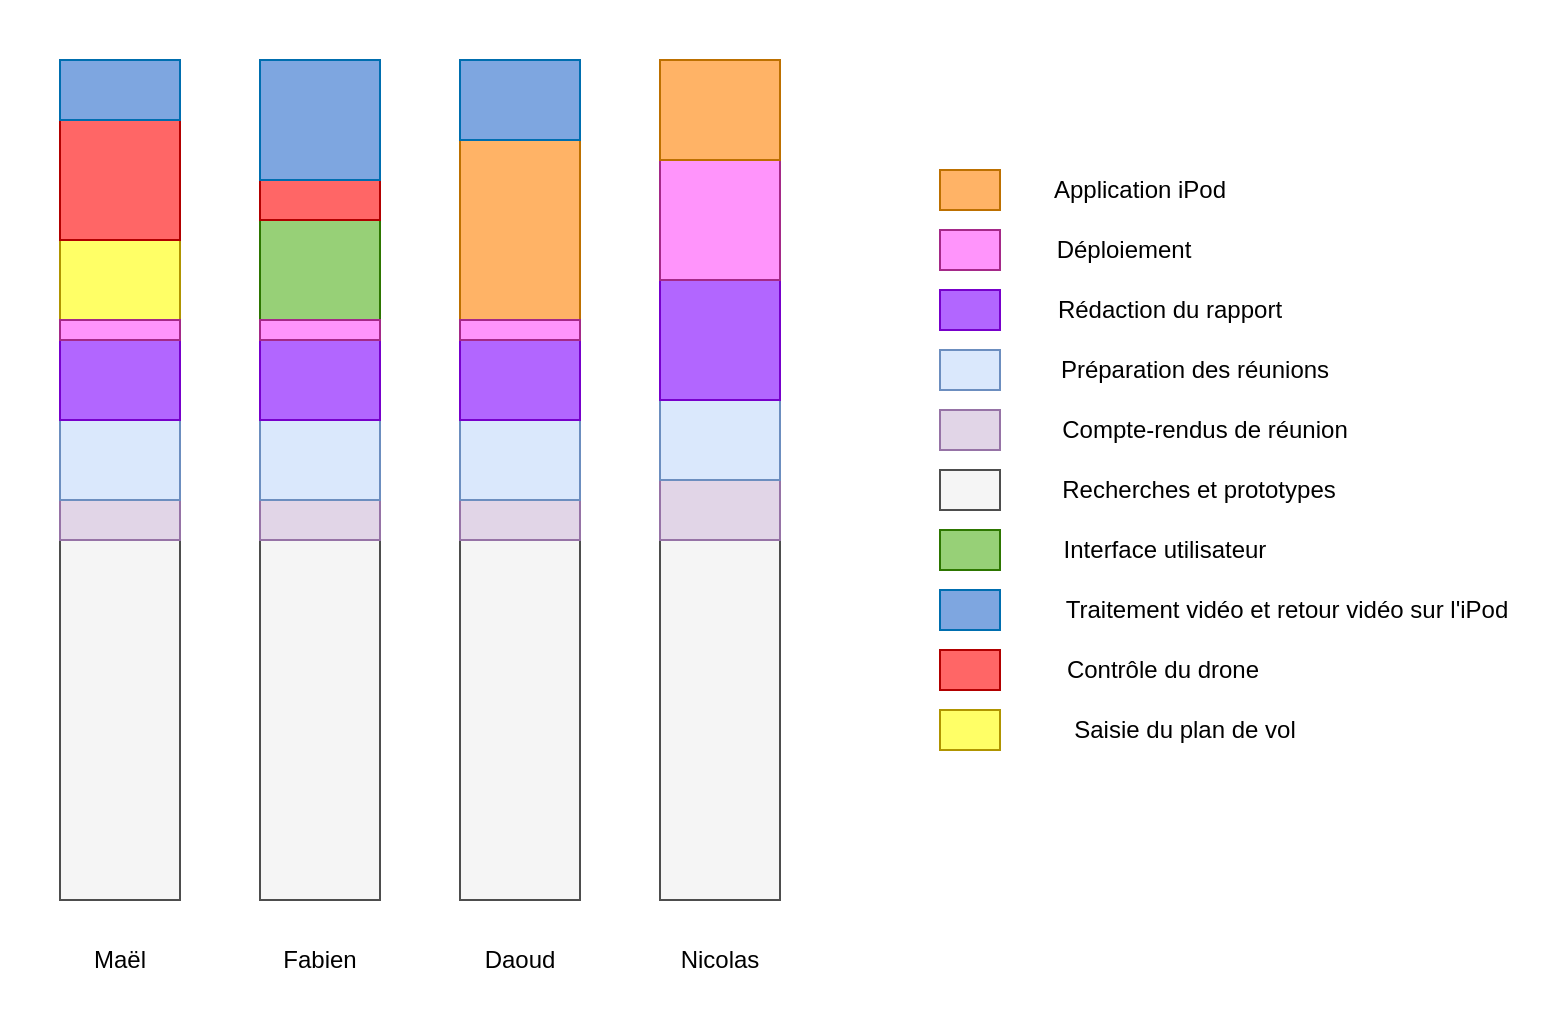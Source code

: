 <mxfile version="10.6.5" type="device"><diagram id="KouR8VgxpfYK5iQ2qFSU" name="Page-1"><mxGraphModel dx="840" dy="595" grid="1" gridSize="10" guides="1" tooltips="1" connect="1" arrows="1" fold="1" page="1" pageScale="1" pageWidth="850" pageHeight="1100" math="0" shadow="0"><root><mxCell id="0"/><mxCell id="1" parent="0"/><mxCell id="Hxjo4slNbwZ1tnMG9N81-1" value="" style="rounded=0;whiteSpace=wrap;html=1;fillColor=#f5f5f5;strokeColor=#4D4D4D;fontColor=#333333;" parent="1" vertex="1"><mxGeometry x="220" y="340" width="60" height="180" as="geometry"/></mxCell><mxCell id="Hxjo4slNbwZ1tnMG9N81-2" value="" style="rounded=0;whiteSpace=wrap;html=1;fillColor=#f5f5f5;strokeColor=#4D4D4D;fontColor=#333333;" parent="1" vertex="1"><mxGeometry x="320" y="340" width="60" height="180" as="geometry"/></mxCell><mxCell id="Hxjo4slNbwZ1tnMG9N81-3" value="" style="rounded=0;whiteSpace=wrap;html=1;fillColor=#f5f5f5;strokeColor=#4D4D4D;fontColor=#333333;" parent="1" vertex="1"><mxGeometry x="420" y="340" width="60" height="180" as="geometry"/></mxCell><mxCell id="Hxjo4slNbwZ1tnMG9N81-4" value="" style="rounded=0;whiteSpace=wrap;html=1;fillColor=#f5f5f5;strokeColor=#4D4D4D;fontColor=#333333;" parent="1" vertex="1"><mxGeometry x="520" y="340" width="60" height="180" as="geometry"/></mxCell><mxCell id="Hxjo4slNbwZ1tnMG9N81-5" value="" style="rounded=0;whiteSpace=wrap;html=1;fillColor=#e1d5e7;strokeColor=#9673a6;" parent="1" vertex="1"><mxGeometry x="220" y="320" width="60" height="20" as="geometry"/></mxCell><mxCell id="Hxjo4slNbwZ1tnMG9N81-6" value="" style="rounded=0;whiteSpace=wrap;html=1;fillColor=#e1d5e7;strokeColor=#9673a6;" parent="1" vertex="1"><mxGeometry x="320" y="320" width="60" height="20" as="geometry"/></mxCell><mxCell id="Hxjo4slNbwZ1tnMG9N81-7" value="" style="rounded=0;whiteSpace=wrap;html=1;fillColor=#e1d5e7;strokeColor=#9673a6;" parent="1" vertex="1"><mxGeometry x="420" y="320" width="60" height="20" as="geometry"/></mxCell><mxCell id="Hxjo4slNbwZ1tnMG9N81-8" value="" style="rounded=0;whiteSpace=wrap;html=1;fillColor=#e1d5e7;strokeColor=#9673a6;" parent="1" vertex="1"><mxGeometry x="520" y="310" width="60" height="30" as="geometry"/></mxCell><mxCell id="Hxjo4slNbwZ1tnMG9N81-9" value="" style="rounded=0;whiteSpace=wrap;html=1;fillColor=#FFFF66;strokeColor=#B09500;fontColor=#ffffff;" parent="1" vertex="1"><mxGeometry x="220" y="190" width="60" height="40" as="geometry"/></mxCell><mxCell id="Hxjo4slNbwZ1tnMG9N81-10" value="" style="rounded=0;whiteSpace=wrap;html=1;fillColor=#FF6666;strokeColor=#B20000;fontColor=#ffffff;" parent="1" vertex="1"><mxGeometry x="220" y="130" width="60" height="60" as="geometry"/></mxCell><mxCell id="Hxjo4slNbwZ1tnMG9N81-11" value="" style="rounded=0;whiteSpace=wrap;html=1;fillColor=#7EA6E0;strokeColor=#006EAF;fontColor=#ffffff;" parent="1" vertex="1"><mxGeometry x="220" y="100" width="60" height="30" as="geometry"/></mxCell><mxCell id="Hxjo4slNbwZ1tnMG9N81-12" value="" style="rounded=0;whiteSpace=wrap;html=1;fillColor=#97D077;strokeColor=#2D7600;fontColor=#ffffff;" parent="1" vertex="1"><mxGeometry x="320" y="180" width="60" height="50" as="geometry"/></mxCell><mxCell id="Hxjo4slNbwZ1tnMG9N81-13" value="" style="rounded=0;whiteSpace=wrap;html=1;fillColor=#FF6666;strokeColor=#B20000;fontColor=#ffffff;" parent="1" vertex="1"><mxGeometry x="320" y="160" width="60" height="20" as="geometry"/></mxCell><mxCell id="Hxjo4slNbwZ1tnMG9N81-14" value="" style="rounded=0;whiteSpace=wrap;html=1;fillColor=#7EA6E0;strokeColor=#006EAF;fontColor=#ffffff;" parent="1" vertex="1"><mxGeometry x="320" y="100" width="60" height="60" as="geometry"/></mxCell><mxCell id="Hxjo4slNbwZ1tnMG9N81-16" value="" style="rounded=0;whiteSpace=wrap;html=1;fillColor=#FFB366;strokeColor=#BD7000;fontColor=#ffffff;" parent="1" vertex="1"><mxGeometry x="420" y="140" width="60" height="90" as="geometry"/></mxCell><mxCell id="Hxjo4slNbwZ1tnMG9N81-17" value="" style="rounded=0;whiteSpace=wrap;html=1;fillColor=#7EA6E0;strokeColor=#006EAF;fontColor=#ffffff;" parent="1" vertex="1"><mxGeometry x="420" y="100" width="60" height="40" as="geometry"/></mxCell><mxCell id="Hxjo4slNbwZ1tnMG9N81-18" value="" style="rounded=0;whiteSpace=wrap;html=1;fillColor=#dae8fc;strokeColor=#6c8ebf;" parent="1" vertex="1"><mxGeometry x="220" y="280" width="60" height="40" as="geometry"/></mxCell><mxCell id="Hxjo4slNbwZ1tnMG9N81-19" value="" style="rounded=0;whiteSpace=wrap;html=1;fillColor=#dae8fc;strokeColor=#6c8ebf;" parent="1" vertex="1"><mxGeometry x="320" y="280" width="60" height="40" as="geometry"/></mxCell><mxCell id="Hxjo4slNbwZ1tnMG9N81-20" value="" style="rounded=0;whiteSpace=wrap;html=1;fillColor=#dae8fc;strokeColor=#6c8ebf;" parent="1" vertex="1"><mxGeometry x="420" y="280" width="60" height="40" as="geometry"/></mxCell><mxCell id="Hxjo4slNbwZ1tnMG9N81-21" value="" style="rounded=0;whiteSpace=wrap;html=1;fillColor=#dae8fc;strokeColor=#6c8ebf;" parent="1" vertex="1"><mxGeometry x="520" y="270" width="60" height="40" as="geometry"/></mxCell><mxCell id="Hxjo4slNbwZ1tnMG9N81-23" value="" style="rounded=0;whiteSpace=wrap;html=1;fillColor=#B266FF;strokeColor=#7700CC;fontColor=#ffffff;" parent="1" vertex="1"><mxGeometry x="220" y="240" width="60" height="40" as="geometry"/></mxCell><mxCell id="Hxjo4slNbwZ1tnMG9N81-24" value="" style="rounded=0;whiteSpace=wrap;html=1;fillColor=#B266FF;strokeColor=#7700CC;fontColor=#ffffff;" parent="1" vertex="1"><mxGeometry x="320" y="240" width="60" height="40" as="geometry"/></mxCell><mxCell id="Hxjo4slNbwZ1tnMG9N81-25" value="" style="rounded=0;whiteSpace=wrap;html=1;fillColor=#B266FF;strokeColor=#7700CC;fontColor=#ffffff;" parent="1" vertex="1"><mxGeometry x="420" y="240" width="60" height="40" as="geometry"/></mxCell><mxCell id="Hxjo4slNbwZ1tnMG9N81-26" value="" style="rounded=0;whiteSpace=wrap;html=1;fillColor=#B266FF;strokeColor=#7700CC;fontColor=#ffffff;" parent="1" vertex="1"><mxGeometry x="520" y="210" width="60" height="60" as="geometry"/></mxCell><mxCell id="Hxjo4slNbwZ1tnMG9N81-27" value="" style="rounded=0;whiteSpace=wrap;html=1;fillColor=#FF94FB;strokeColor=#A52988;fontColor=#ffffff;" parent="1" vertex="1"><mxGeometry x="520" y="150" width="60" height="60" as="geometry"/></mxCell><mxCell id="Hxjo4slNbwZ1tnMG9N81-28" value="" style="rounded=0;whiteSpace=wrap;html=1;fillColor=#FF94FB;strokeColor=#A52988;fontColor=#ffffff;" parent="1" vertex="1"><mxGeometry x="220" y="230" width="60" height="10" as="geometry"/></mxCell><mxCell id="Hxjo4slNbwZ1tnMG9N81-29" value="" style="rounded=0;whiteSpace=wrap;html=1;fillColor=#FF94FB;strokeColor=#A52988;fontColor=#ffffff;" parent="1" vertex="1"><mxGeometry x="320" y="230" width="60" height="10" as="geometry"/></mxCell><mxCell id="Hxjo4slNbwZ1tnMG9N81-30" value="" style="rounded=0;whiteSpace=wrap;html=1;fillColor=#FF94FB;strokeColor=#A52988;fontColor=#ffffff;" parent="1" vertex="1"><mxGeometry x="420" y="230" width="60" height="10" as="geometry"/></mxCell><mxCell id="Hxjo4slNbwZ1tnMG9N81-31" value="" style="rounded=0;whiteSpace=wrap;html=1;fillColor=#FFB366;strokeColor=#BD7000;fontColor=#ffffff;" parent="1" vertex="1"><mxGeometry x="520" y="100" width="60" height="50" as="geometry"/></mxCell><mxCell id="Hxjo4slNbwZ1tnMG9N81-32" value="" style="rounded=0;whiteSpace=wrap;html=1;fillColor=#FFB366;strokeColor=#BD7000;fontColor=#ffffff;" parent="1" vertex="1"><mxGeometry x="660" y="155" width="30" height="20" as="geometry"/></mxCell><mxCell id="Hxjo4slNbwZ1tnMG9N81-33" value="" style="rounded=0;whiteSpace=wrap;html=1;fillColor=#FF94FB;strokeColor=#A52988;fontColor=#ffffff;" parent="1" vertex="1"><mxGeometry x="660" y="185" width="30" height="20" as="geometry"/></mxCell><mxCell id="Hxjo4slNbwZ1tnMG9N81-34" value="" style="rounded=0;whiteSpace=wrap;html=1;fillColor=#B266FF;strokeColor=#7700CC;fontColor=#ffffff;" parent="1" vertex="1"><mxGeometry x="660" y="215" width="30" height="20" as="geometry"/></mxCell><mxCell id="Hxjo4slNbwZ1tnMG9N81-35" value="" style="rounded=0;whiteSpace=wrap;html=1;fillColor=#dae8fc;strokeColor=#6c8ebf;" parent="1" vertex="1"><mxGeometry x="660" y="245" width="30" height="20" as="geometry"/></mxCell><mxCell id="Hxjo4slNbwZ1tnMG9N81-36" value="" style="rounded=0;whiteSpace=wrap;html=1;fillColor=#e1d5e7;strokeColor=#9673a6;" parent="1" vertex="1"><mxGeometry x="660" y="275" width="30" height="20" as="geometry"/></mxCell><mxCell id="Hxjo4slNbwZ1tnMG9N81-37" value="" style="rounded=0;whiteSpace=wrap;html=1;fillColor=#f5f5f5;strokeColor=#4D4D4D;fontColor=#333333;" parent="1" vertex="1"><mxGeometry x="660" y="305" width="30" height="20" as="geometry"/></mxCell><mxCell id="Hxjo4slNbwZ1tnMG9N81-38" value="" style="rounded=0;whiteSpace=wrap;html=1;fillColor=#97D077;strokeColor=#2D7600;fontColor=#ffffff;" parent="1" vertex="1"><mxGeometry x="660" y="335" width="30" height="20" as="geometry"/></mxCell><mxCell id="Hxjo4slNbwZ1tnMG9N81-39" value="" style="rounded=0;whiteSpace=wrap;html=1;fillColor=#7EA6E0;strokeColor=#006EAF;fontColor=#ffffff;" parent="1" vertex="1"><mxGeometry x="660" y="365" width="30" height="20" as="geometry"/></mxCell><mxCell id="Hxjo4slNbwZ1tnMG9N81-40" value="" style="rounded=0;whiteSpace=wrap;html=1;fillColor=#FF6666;strokeColor=#B20000;fontColor=#ffffff;" parent="1" vertex="1"><mxGeometry x="660" y="395" width="30" height="20" as="geometry"/></mxCell><mxCell id="Hxjo4slNbwZ1tnMG9N81-41" value="" style="rounded=0;whiteSpace=wrap;html=1;fillColor=#FFFF66;strokeColor=#B09500;fontColor=#ffffff;" parent="1" vertex="1"><mxGeometry x="660" y="425" width="30" height="20" as="geometry"/></mxCell><mxCell id="Hxjo4slNbwZ1tnMG9N81-42" value="&lt;div align=&quot;left&quot;&gt;Application iPod&lt;/div&gt;" style="text;html=1;strokeColor=none;fillColor=none;align=center;verticalAlign=middle;whiteSpace=wrap;rounded=0;" parent="1" vertex="1"><mxGeometry x="700" y="155" width="120" height="20" as="geometry"/></mxCell><mxCell id="Hxjo4slNbwZ1tnMG9N81-43" value="&lt;div align=&quot;left&quot;&gt;Déploiement&lt;/div&gt;" style="text;html=1;strokeColor=none;fillColor=none;align=center;verticalAlign=middle;whiteSpace=wrap;rounded=0;" parent="1" vertex="1"><mxGeometry x="707" y="185" width="90" height="20" as="geometry"/></mxCell><mxCell id="Hxjo4slNbwZ1tnMG9N81-45" value="&lt;div align=&quot;left&quot;&gt;Rédaction du rapport&lt;/div&gt;" style="text;html=1;strokeColor=none;fillColor=none;align=center;verticalAlign=middle;whiteSpace=wrap;rounded=0;" parent="1" vertex="1"><mxGeometry x="715" y="215" width="120" height="20" as="geometry"/></mxCell><mxCell id="Hxjo4slNbwZ1tnMG9N81-46" value="Préparation des réunions" style="text;html=1;strokeColor=none;fillColor=none;align=center;verticalAlign=middle;whiteSpace=wrap;rounded=0;" parent="1" vertex="1"><mxGeometry x="715" y="245" width="145" height="20" as="geometry"/></mxCell><mxCell id="Hxjo4slNbwZ1tnMG9N81-47" value="Compte-rendus de réunion" style="text;html=1;strokeColor=none;fillColor=none;align=center;verticalAlign=middle;whiteSpace=wrap;rounded=0;" parent="1" vertex="1"><mxGeometry x="716" y="275" width="153" height="20" as="geometry"/></mxCell><mxCell id="Hxjo4slNbwZ1tnMG9N81-48" value="Recherches et prototypes" style="text;html=1;strokeColor=none;fillColor=none;align=center;verticalAlign=middle;whiteSpace=wrap;rounded=0;" parent="1" vertex="1"><mxGeometry x="716.5" y="305" width="145" height="20" as="geometry"/></mxCell><mxCell id="Hxjo4slNbwZ1tnMG9N81-49" value="Interface utilisateur" style="text;html=1;strokeColor=none;fillColor=none;align=center;verticalAlign=middle;whiteSpace=wrap;rounded=0;" parent="1" vertex="1"><mxGeometry x="716" y="335" width="113" height="20" as="geometry"/></mxCell><mxCell id="Hxjo4slNbwZ1tnMG9N81-50" value="Traitement vidéo et retour vidéo sur l'iPod" style="text;html=1;strokeColor=none;fillColor=none;align=center;verticalAlign=middle;whiteSpace=wrap;rounded=0;" parent="1" vertex="1"><mxGeometry x="718.5" y="365" width="229" height="20" as="geometry"/></mxCell><mxCell id="Hxjo4slNbwZ1tnMG9N81-51" value="Contrôle du drone" style="text;html=1;strokeColor=none;fillColor=none;align=center;verticalAlign=middle;whiteSpace=wrap;rounded=0;" parent="1" vertex="1"><mxGeometry x="719" y="395" width="105" height="20" as="geometry"/></mxCell><mxCell id="Hxjo4slNbwZ1tnMG9N81-52" value="Saisie du plan de vol" style="text;html=1;strokeColor=none;fillColor=none;align=center;verticalAlign=middle;whiteSpace=wrap;rounded=0;" parent="1" vertex="1"><mxGeometry x="717" y="425" width="131" height="20" as="geometry"/></mxCell><mxCell id="Hxjo4slNbwZ1tnMG9N81-53" value="Maël" style="text;html=1;strokeColor=none;fillColor=none;align=center;verticalAlign=middle;whiteSpace=wrap;rounded=0;" parent="1" vertex="1"><mxGeometry x="230" y="540" width="40" height="20" as="geometry"/></mxCell><mxCell id="Hxjo4slNbwZ1tnMG9N81-54" value="Fabien" style="text;html=1;strokeColor=none;fillColor=none;align=center;verticalAlign=middle;whiteSpace=wrap;rounded=0;" parent="1" vertex="1"><mxGeometry x="330" y="540" width="40" height="20" as="geometry"/></mxCell><mxCell id="Hxjo4slNbwZ1tnMG9N81-55" value="Daoud" style="text;html=1;strokeColor=none;fillColor=none;align=center;verticalAlign=middle;whiteSpace=wrap;rounded=0;" parent="1" vertex="1"><mxGeometry x="430" y="540" width="40" height="20" as="geometry"/></mxCell><mxCell id="Hxjo4slNbwZ1tnMG9N81-56" value="Nicolas" style="text;html=1;strokeColor=none;fillColor=none;align=center;verticalAlign=middle;whiteSpace=wrap;rounded=0;" parent="1" vertex="1"><mxGeometry x="530" y="540" width="40" height="20" as="geometry"/></mxCell><mxCell id="LfTuqYc9ezdgRhJtKPle-3" value="" style="rounded=0;whiteSpace=wrap;html=1;strokeColor=none;fillColor=none;" vertex="1" parent="1"><mxGeometry x="190" y="70" width="780" height="510" as="geometry"/></mxCell></root></mxGraphModel></diagram></mxfile>